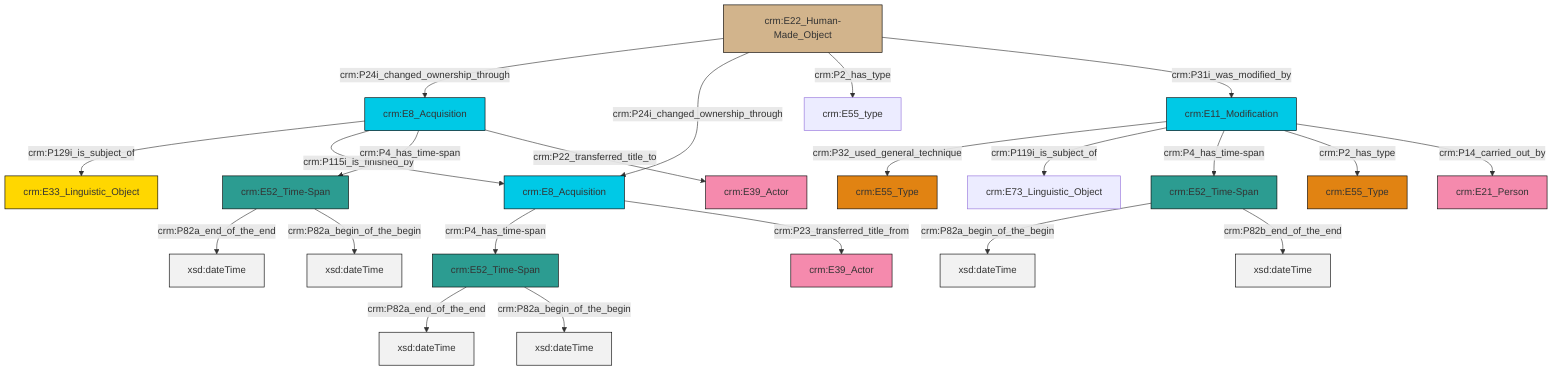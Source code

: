 graph TD
classDef Literal fill:#f2f2f2,stroke:#000000;
classDef CRM_Entity fill:#FFFFFF,stroke:#000000;
classDef Temporal_Entity fill:#00C9E6, stroke:#000000;
classDef Type fill:#E18312, stroke:#000000;
classDef Time-Span fill:#2C9C91, stroke:#000000;
classDef Appellation fill:#FFEB7F, stroke:#000000;
classDef Place fill:#008836, stroke:#000000;
classDef Persistent_Item fill:#B266B2, stroke:#000000;
classDef Conceptual_Object fill:#FFD700, stroke:#000000;
classDef Physical_Thing fill:#D2B48C, stroke:#000000;
classDef Actor fill:#f58aad, stroke:#000000;
classDef PC_Classes fill:#4ce600, stroke:#000000;
classDef Multi fill:#cccccc,stroke:#000000;

0["crm:E52_Time-Span"]:::Time-Span -->|crm:P82a_end_of_the_end| 1[xsd:dateTime]:::Literal
4["crm:E8_Acquisition"]:::Temporal_Entity -->|crm:P129i_is_subject_of| 5["crm:E33_Linguistic_Object"]:::Conceptual_Object
6["crm:E52_Time-Span"]:::Time-Span -->|crm:P82a_begin_of_the_begin| 7[xsd:dateTime]:::Literal
8["crm:E22_Human-Made_Object"]:::Physical_Thing -->|crm:P24i_changed_ownership_through| 4["crm:E8_Acquisition"]:::Temporal_Entity
12["crm:E11_Modification"]:::Temporal_Entity -->|crm:P32_used_general_technique| 13["crm:E55_Type"]:::Type
0["crm:E52_Time-Span"]:::Time-Span -->|crm:P82a_begin_of_the_begin| 14[xsd:dateTime]:::Literal
12["crm:E11_Modification"]:::Temporal_Entity -->|crm:P119i_is_subject_of| 10["crm:E73_Linguistic_Object"]:::Default
12["crm:E11_Modification"]:::Temporal_Entity -->|crm:P4_has_time-span| 6["crm:E52_Time-Span"]:::Time-Span
15["crm:E8_Acquisition"]:::Temporal_Entity -->|crm:P4_has_time-span| 0["crm:E52_Time-Span"]:::Time-Span
8["crm:E22_Human-Made_Object"]:::Physical_Thing -->|crm:P24i_changed_ownership_through| 15["crm:E8_Acquisition"]:::Temporal_Entity
8["crm:E22_Human-Made_Object"]:::Physical_Thing -->|crm:P2_has_type| 25["crm:E55_type"]:::Default
12["crm:E11_Modification"]:::Temporal_Entity -->|crm:P2_has_type| 19["crm:E55_Type"]:::Type
15["crm:E8_Acquisition"]:::Temporal_Entity -->|crm:P23_transferred_title_from| 2["crm:E39_Actor"]:::Actor
8["crm:E22_Human-Made_Object"]:::Physical_Thing -->|crm:P31i_was_modified_by| 12["crm:E11_Modification"]:::Temporal_Entity
4["crm:E8_Acquisition"]:::Temporal_Entity -->|crm:P115i_is_finished_by| 15["crm:E8_Acquisition"]:::Temporal_Entity
4["crm:E8_Acquisition"]:::Temporal_Entity -->|crm:P4_has_time-span| 23["crm:E52_Time-Span"]:::Time-Span
23["crm:E52_Time-Span"]:::Time-Span -->|crm:P82a_end_of_the_end| 28[xsd:dateTime]:::Literal
23["crm:E52_Time-Span"]:::Time-Span -->|crm:P82a_begin_of_the_begin| 31[xsd:dateTime]:::Literal
12["crm:E11_Modification"]:::Temporal_Entity -->|crm:P14_carried_out_by| 32["crm:E21_Person"]:::Actor
6["crm:E52_Time-Span"]:::Time-Span -->|crm:P82b_end_of_the_end| 33[xsd:dateTime]:::Literal
4["crm:E8_Acquisition"]:::Temporal_Entity -->|crm:P22_transferred_title_to| 29["crm:E39_Actor"]:::Actor